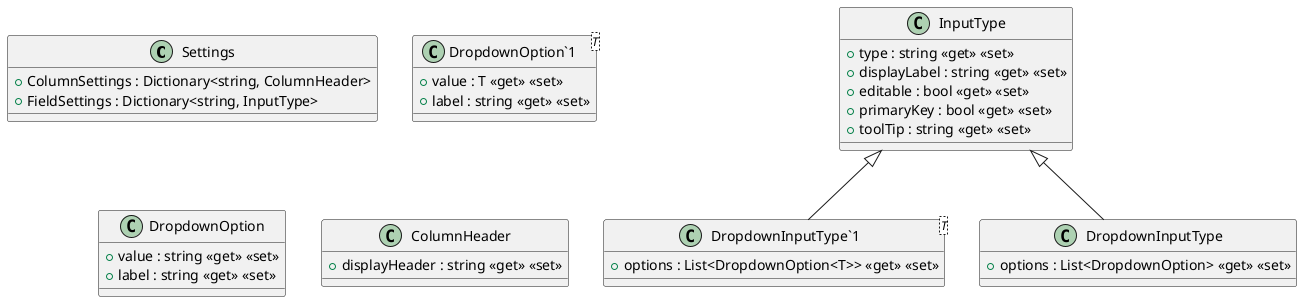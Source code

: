 @startuml
class Settings {
    + ColumnSettings : Dictionary<string, ColumnHeader>
    + FieldSettings : Dictionary<string, InputType>
}
class InputType {
    + type : string <<get>> <<set>>
    + displayLabel : string <<get>> <<set>>
    + editable : bool <<get>> <<set>>
    + primaryKey : bool <<get>> <<set>>
    + toolTip : string <<get>> <<set>>
}
class "DropdownInputType`1"<T> {
    + options : List<DropdownOption<T>> <<get>> <<set>>
}
class DropdownInputType {
    + options : List<DropdownOption> <<get>> <<set>>
}
class "DropdownOption`1"<T> {
    + value : T <<get>> <<set>>
    + label : string <<get>> <<set>>
}
class DropdownOption {
    + value : string <<get>> <<set>>
    + label : string <<get>> <<set>>
}
class ColumnHeader {
    + displayHeader : string <<get>> <<set>>
}
InputType <|-- "DropdownInputType`1"
InputType <|-- DropdownInputType
@enduml
